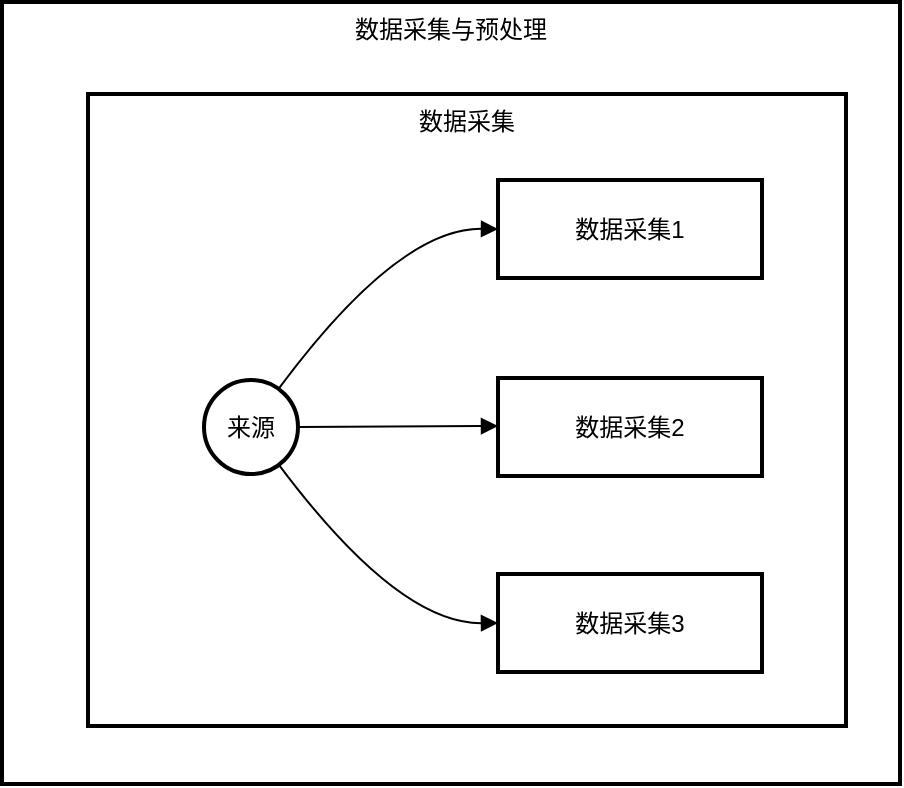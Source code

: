 <mxfile version="24.7.17">
  <diagram name="第 1 页" id="DksC1ZUe1IiQMisSXeb0">
    <mxGraphModel>
      <root>
        <mxCell id="0" />
        <mxCell id="1" parent="0" />
        <mxCell id="2" value="数据采集与预处理" style="whiteSpace=wrap;strokeWidth=2;verticalAlign=top;" vertex="1" parent="1">
          <mxGeometry x="8" y="8" width="449" height="391" as="geometry" />
        </mxCell>
        <mxCell id="3" value="数据采集" style="whiteSpace=wrap;strokeWidth=2;verticalAlign=top;" vertex="1" parent="2">
          <mxGeometry x="43" y="46" width="379" height="316" as="geometry" />
        </mxCell>
        <mxCell id="4" value="来源" style="ellipse;aspect=fixed;strokeWidth=2;whiteSpace=wrap;" vertex="1" parent="3">
          <mxGeometry x="58" y="143" width="47" height="47" as="geometry" />
        </mxCell>
        <mxCell id="5" value="数据采集1" style="whiteSpace=wrap;strokeWidth=2;" vertex="1" parent="3">
          <mxGeometry x="205" y="43" width="132" height="49" as="geometry" />
        </mxCell>
        <mxCell id="6" value="数据采集2" style="whiteSpace=wrap;strokeWidth=2;" vertex="1" parent="3">
          <mxGeometry x="205" y="142" width="132" height="49" as="geometry" />
        </mxCell>
        <mxCell id="7" value="数据采集3" style="whiteSpace=wrap;strokeWidth=2;" vertex="1" parent="3">
          <mxGeometry x="205" y="240" width="132" height="49" as="geometry" />
        </mxCell>
        <mxCell id="8" value="" style="curved=1;startArrow=none;endArrow=block;exitX=0.87;exitY=-0.01;entryX=0;entryY=0.5;" edge="1" parent="3" source="4" target="5">
          <mxGeometry relative="1" as="geometry">
            <Array as="points">
              <mxPoint x="155" y="67" />
            </Array>
          </mxGeometry>
        </mxCell>
        <mxCell id="9" value="" style="curved=1;startArrow=none;endArrow=block;exitX=1;exitY=0.49;entryX=0;entryY=0.49;" edge="1" parent="3" source="4" target="6">
          <mxGeometry relative="1" as="geometry">
            <Array as="points" />
          </mxGeometry>
        </mxCell>
        <mxCell id="10" value="" style="curved=1;startArrow=none;endArrow=block;exitX=0.87;exitY=0.99;entryX=0;entryY=0.5;" edge="1" parent="3" source="4" target="7">
          <mxGeometry relative="1" as="geometry">
            <Array as="points">
              <mxPoint x="155" y="265" />
            </Array>
          </mxGeometry>
        </mxCell>
      </root>
    </mxGraphModel>
  </diagram>
</mxfile>
